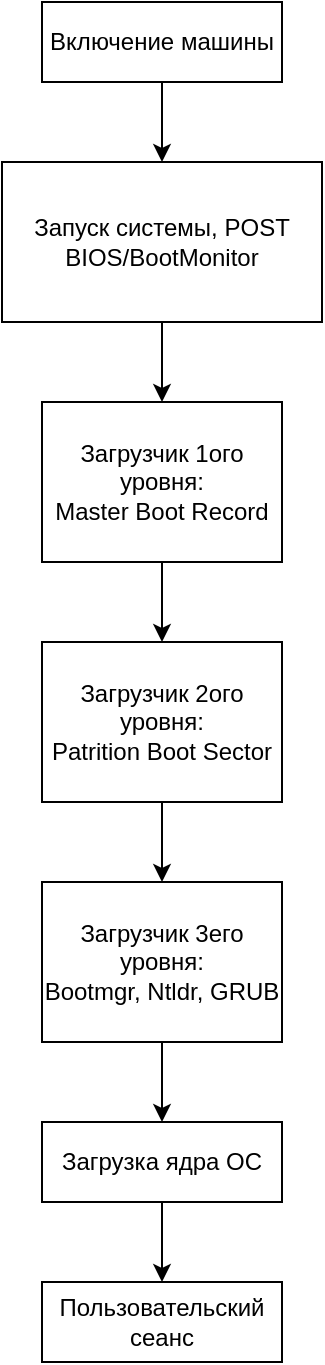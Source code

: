 <mxfile version="17.4.6" type="device"><diagram id="E9CmUo7N0KRMjOnKd5hZ" name="Page-1"><mxGraphModel dx="700" dy="695" grid="1" gridSize="10" guides="1" tooltips="1" connect="1" arrows="1" fold="1" page="1" pageScale="1" pageWidth="827" pageHeight="1169" math="0" shadow="0"><root><mxCell id="0"/><mxCell id="1" parent="0"/><mxCell id="5Wlm4zLNvSaa_Pt56v1k-4" value="" style="edgeStyle=orthogonalEdgeStyle;rounded=0;orthogonalLoop=1;jettySize=auto;html=1;" edge="1" parent="1" source="5Wlm4zLNvSaa_Pt56v1k-2" target="5Wlm4zLNvSaa_Pt56v1k-3"><mxGeometry relative="1" as="geometry"/></mxCell><mxCell id="5Wlm4zLNvSaa_Pt56v1k-2" value="Включение машины" style="rounded=0;whiteSpace=wrap;html=1;" vertex="1" parent="1"><mxGeometry x="200" y="200" width="120" height="40" as="geometry"/></mxCell><mxCell id="5Wlm4zLNvSaa_Pt56v1k-6" value="" style="edgeStyle=orthogonalEdgeStyle;rounded=0;orthogonalLoop=1;jettySize=auto;html=1;" edge="1" parent="1" source="5Wlm4zLNvSaa_Pt56v1k-3" target="5Wlm4zLNvSaa_Pt56v1k-5"><mxGeometry relative="1" as="geometry"/></mxCell><mxCell id="5Wlm4zLNvSaa_Pt56v1k-3" value="Запуск системы, POST&lt;br&gt;BIOS/BootMonitor" style="whiteSpace=wrap;html=1;rounded=0;" vertex="1" parent="1"><mxGeometry x="180" y="280" width="160" height="80" as="geometry"/></mxCell><mxCell id="5Wlm4zLNvSaa_Pt56v1k-8" value="" style="edgeStyle=orthogonalEdgeStyle;rounded=0;orthogonalLoop=1;jettySize=auto;html=1;" edge="1" parent="1" source="5Wlm4zLNvSaa_Pt56v1k-5" target="5Wlm4zLNvSaa_Pt56v1k-7"><mxGeometry relative="1" as="geometry"/></mxCell><mxCell id="5Wlm4zLNvSaa_Pt56v1k-5" value="Загрузчик 1ого уровня:&lt;br&gt;Master Boot Record" style="whiteSpace=wrap;html=1;rounded=0;" vertex="1" parent="1"><mxGeometry x="200" y="400" width="120" height="80" as="geometry"/></mxCell><mxCell id="5Wlm4zLNvSaa_Pt56v1k-10" value="" style="edgeStyle=orthogonalEdgeStyle;rounded=0;orthogonalLoop=1;jettySize=auto;html=1;" edge="1" parent="1" source="5Wlm4zLNvSaa_Pt56v1k-7" target="5Wlm4zLNvSaa_Pt56v1k-9"><mxGeometry relative="1" as="geometry"/></mxCell><mxCell id="5Wlm4zLNvSaa_Pt56v1k-7" value="Загрузчик 2ого уровня:&lt;br&gt;Patrition Boot Sector" style="whiteSpace=wrap;html=1;rounded=0;" vertex="1" parent="1"><mxGeometry x="200" y="520" width="120" height="80" as="geometry"/></mxCell><mxCell id="5Wlm4zLNvSaa_Pt56v1k-12" value="" style="edgeStyle=orthogonalEdgeStyle;rounded=0;orthogonalLoop=1;jettySize=auto;html=1;" edge="1" parent="1" source="5Wlm4zLNvSaa_Pt56v1k-9" target="5Wlm4zLNvSaa_Pt56v1k-11"><mxGeometry relative="1" as="geometry"/></mxCell><mxCell id="5Wlm4zLNvSaa_Pt56v1k-9" value="Загрузчик 3его уровня:&lt;br&gt;Bootmgr, Ntldr, GRUB" style="whiteSpace=wrap;html=1;rounded=0;" vertex="1" parent="1"><mxGeometry x="200" y="640" width="120" height="80" as="geometry"/></mxCell><mxCell id="5Wlm4zLNvSaa_Pt56v1k-14" value="" style="edgeStyle=orthogonalEdgeStyle;rounded=0;orthogonalLoop=1;jettySize=auto;html=1;" edge="1" parent="1" source="5Wlm4zLNvSaa_Pt56v1k-11" target="5Wlm4zLNvSaa_Pt56v1k-13"><mxGeometry relative="1" as="geometry"/></mxCell><mxCell id="5Wlm4zLNvSaa_Pt56v1k-11" value="Загрузка ядра ОС" style="whiteSpace=wrap;html=1;rounded=0;" vertex="1" parent="1"><mxGeometry x="200" y="760" width="120" height="40" as="geometry"/></mxCell><mxCell id="5Wlm4zLNvSaa_Pt56v1k-13" value="Пользовательский сеанс" style="whiteSpace=wrap;html=1;rounded=0;" vertex="1" parent="1"><mxGeometry x="200" y="840" width="120" height="40" as="geometry"/></mxCell></root></mxGraphModel></diagram></mxfile>